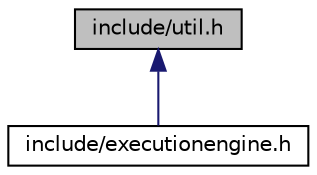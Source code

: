 digraph "include/util.h"
{
  edge [fontname="Helvetica",fontsize="10",labelfontname="Helvetica",labelfontsize="10"];
  node [fontname="Helvetica",fontsize="10",shape=record];
  Node1 [label="include/util.h",height=0.2,width=0.4,color="black", fillcolor="grey75", style="filled", fontcolor="black"];
  Node1 -> Node2 [dir="back",color="midnightblue",fontsize="10",style="solid"];
  Node2 [label="include/executionengine.h",height=0.2,width=0.4,color="black", fillcolor="white", style="filled",URL="$executionengine_8h.html",tooltip="Interface do Execution Engine da JVM. "];
}
